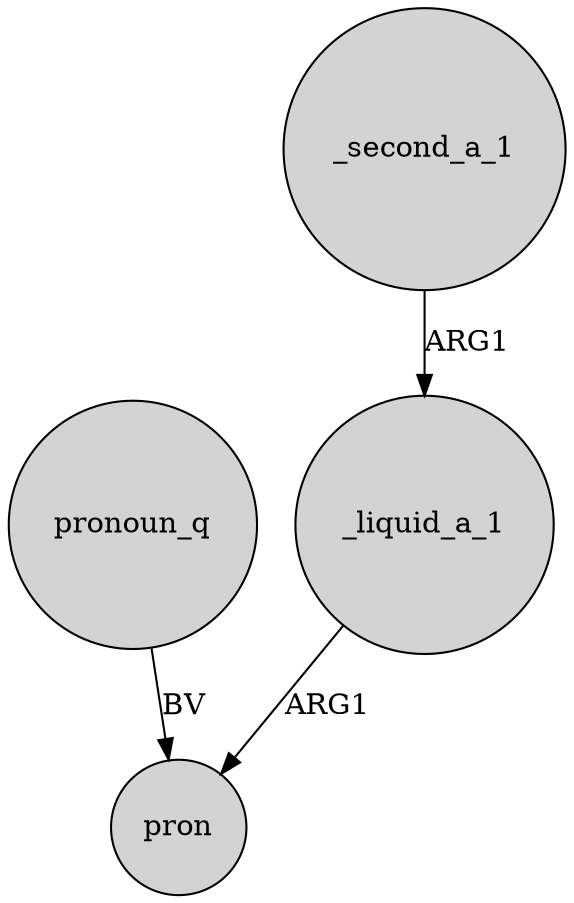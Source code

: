 digraph {
	node [shape=circle style=filled]
	_liquid_a_1 -> pron [label=ARG1]
	pronoun_q -> pron [label=BV]
	_second_a_1 -> _liquid_a_1 [label=ARG1]
}
